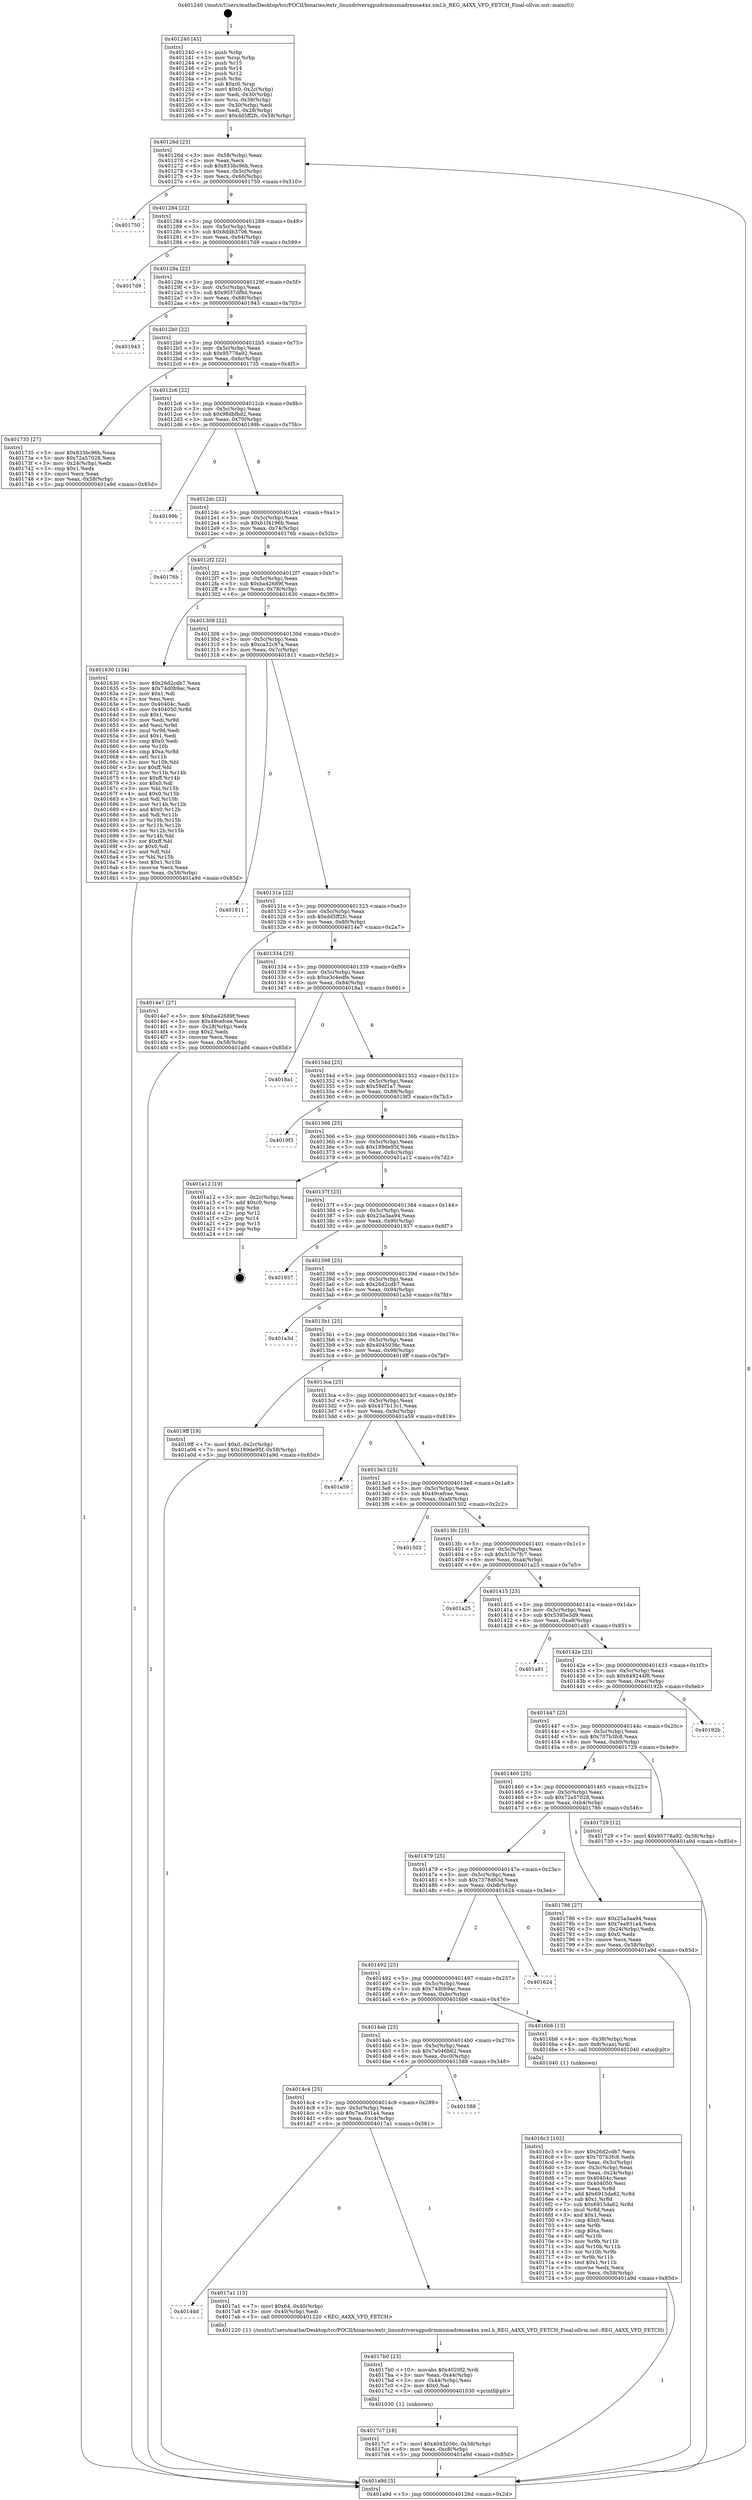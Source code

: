 digraph "0x401240" {
  label = "0x401240 (/mnt/c/Users/mathe/Desktop/tcc/POCII/binaries/extr_linuxdriversgpudrmmsmadrenoa4xx.xml.h_REG_A4XX_VFD_FETCH_Final-ollvm.out::main(0))"
  labelloc = "t"
  node[shape=record]

  Entry [label="",width=0.3,height=0.3,shape=circle,fillcolor=black,style=filled]
  "0x40126d" [label="{
     0x40126d [23]\l
     | [instrs]\l
     &nbsp;&nbsp;0x40126d \<+3\>: mov -0x58(%rbp),%eax\l
     &nbsp;&nbsp;0x401270 \<+2\>: mov %eax,%ecx\l
     &nbsp;&nbsp;0x401272 \<+6\>: sub $0x833bc96b,%ecx\l
     &nbsp;&nbsp;0x401278 \<+3\>: mov %eax,-0x5c(%rbp)\l
     &nbsp;&nbsp;0x40127b \<+3\>: mov %ecx,-0x60(%rbp)\l
     &nbsp;&nbsp;0x40127e \<+6\>: je 0000000000401750 \<main+0x510\>\l
  }"]
  "0x401750" [label="{
     0x401750\l
  }", style=dashed]
  "0x401284" [label="{
     0x401284 [22]\l
     | [instrs]\l
     &nbsp;&nbsp;0x401284 \<+5\>: jmp 0000000000401289 \<main+0x49\>\l
     &nbsp;&nbsp;0x401289 \<+3\>: mov -0x5c(%rbp),%eax\l
     &nbsp;&nbsp;0x40128c \<+5\>: sub $0x8ddb3706,%eax\l
     &nbsp;&nbsp;0x401291 \<+3\>: mov %eax,-0x64(%rbp)\l
     &nbsp;&nbsp;0x401294 \<+6\>: je 00000000004017d9 \<main+0x599\>\l
  }"]
  Exit [label="",width=0.3,height=0.3,shape=circle,fillcolor=black,style=filled,peripheries=2]
  "0x4017d9" [label="{
     0x4017d9\l
  }", style=dashed]
  "0x40129a" [label="{
     0x40129a [22]\l
     | [instrs]\l
     &nbsp;&nbsp;0x40129a \<+5\>: jmp 000000000040129f \<main+0x5f\>\l
     &nbsp;&nbsp;0x40129f \<+3\>: mov -0x5c(%rbp),%eax\l
     &nbsp;&nbsp;0x4012a2 \<+5\>: sub $0x9037df8d,%eax\l
     &nbsp;&nbsp;0x4012a7 \<+3\>: mov %eax,-0x68(%rbp)\l
     &nbsp;&nbsp;0x4012aa \<+6\>: je 0000000000401943 \<main+0x703\>\l
  }"]
  "0x4017c7" [label="{
     0x4017c7 [18]\l
     | [instrs]\l
     &nbsp;&nbsp;0x4017c7 \<+7\>: movl $0x4045036c,-0x58(%rbp)\l
     &nbsp;&nbsp;0x4017ce \<+6\>: mov %eax,-0xc8(%rbp)\l
     &nbsp;&nbsp;0x4017d4 \<+5\>: jmp 0000000000401a9d \<main+0x85d\>\l
  }"]
  "0x401943" [label="{
     0x401943\l
  }", style=dashed]
  "0x4012b0" [label="{
     0x4012b0 [22]\l
     | [instrs]\l
     &nbsp;&nbsp;0x4012b0 \<+5\>: jmp 00000000004012b5 \<main+0x75\>\l
     &nbsp;&nbsp;0x4012b5 \<+3\>: mov -0x5c(%rbp),%eax\l
     &nbsp;&nbsp;0x4012b8 \<+5\>: sub $0x95778a92,%eax\l
     &nbsp;&nbsp;0x4012bd \<+3\>: mov %eax,-0x6c(%rbp)\l
     &nbsp;&nbsp;0x4012c0 \<+6\>: je 0000000000401735 \<main+0x4f5\>\l
  }"]
  "0x4017b0" [label="{
     0x4017b0 [23]\l
     | [instrs]\l
     &nbsp;&nbsp;0x4017b0 \<+10\>: movabs $0x4020f2,%rdi\l
     &nbsp;&nbsp;0x4017ba \<+3\>: mov %eax,-0x44(%rbp)\l
     &nbsp;&nbsp;0x4017bd \<+3\>: mov -0x44(%rbp),%esi\l
     &nbsp;&nbsp;0x4017c0 \<+2\>: mov $0x0,%al\l
     &nbsp;&nbsp;0x4017c2 \<+5\>: call 0000000000401030 \<printf@plt\>\l
     | [calls]\l
     &nbsp;&nbsp;0x401030 \{1\} (unknown)\l
  }"]
  "0x401735" [label="{
     0x401735 [27]\l
     | [instrs]\l
     &nbsp;&nbsp;0x401735 \<+5\>: mov $0x833bc96b,%eax\l
     &nbsp;&nbsp;0x40173a \<+5\>: mov $0x72a57028,%ecx\l
     &nbsp;&nbsp;0x40173f \<+3\>: mov -0x24(%rbp),%edx\l
     &nbsp;&nbsp;0x401742 \<+3\>: cmp $0x1,%edx\l
     &nbsp;&nbsp;0x401745 \<+3\>: cmovl %ecx,%eax\l
     &nbsp;&nbsp;0x401748 \<+3\>: mov %eax,-0x58(%rbp)\l
     &nbsp;&nbsp;0x40174b \<+5\>: jmp 0000000000401a9d \<main+0x85d\>\l
  }"]
  "0x4012c6" [label="{
     0x4012c6 [22]\l
     | [instrs]\l
     &nbsp;&nbsp;0x4012c6 \<+5\>: jmp 00000000004012cb \<main+0x8b\>\l
     &nbsp;&nbsp;0x4012cb \<+3\>: mov -0x5c(%rbp),%eax\l
     &nbsp;&nbsp;0x4012ce \<+5\>: sub $0x98dbfbd2,%eax\l
     &nbsp;&nbsp;0x4012d3 \<+3\>: mov %eax,-0x70(%rbp)\l
     &nbsp;&nbsp;0x4012d6 \<+6\>: je 000000000040199b \<main+0x75b\>\l
  }"]
  "0x4014dd" [label="{
     0x4014dd\l
  }", style=dashed]
  "0x40199b" [label="{
     0x40199b\l
  }", style=dashed]
  "0x4012dc" [label="{
     0x4012dc [22]\l
     | [instrs]\l
     &nbsp;&nbsp;0x4012dc \<+5\>: jmp 00000000004012e1 \<main+0xa1\>\l
     &nbsp;&nbsp;0x4012e1 \<+3\>: mov -0x5c(%rbp),%eax\l
     &nbsp;&nbsp;0x4012e4 \<+5\>: sub $0xb1f4196b,%eax\l
     &nbsp;&nbsp;0x4012e9 \<+3\>: mov %eax,-0x74(%rbp)\l
     &nbsp;&nbsp;0x4012ec \<+6\>: je 000000000040176b \<main+0x52b\>\l
  }"]
  "0x4017a1" [label="{
     0x4017a1 [15]\l
     | [instrs]\l
     &nbsp;&nbsp;0x4017a1 \<+7\>: movl $0x64,-0x40(%rbp)\l
     &nbsp;&nbsp;0x4017a8 \<+3\>: mov -0x40(%rbp),%edi\l
     &nbsp;&nbsp;0x4017ab \<+5\>: call 0000000000401220 \<REG_A4XX_VFD_FETCH\>\l
     | [calls]\l
     &nbsp;&nbsp;0x401220 \{1\} (/mnt/c/Users/mathe/Desktop/tcc/POCII/binaries/extr_linuxdriversgpudrmmsmadrenoa4xx.xml.h_REG_A4XX_VFD_FETCH_Final-ollvm.out::REG_A4XX_VFD_FETCH)\l
  }"]
  "0x40176b" [label="{
     0x40176b\l
  }", style=dashed]
  "0x4012f2" [label="{
     0x4012f2 [22]\l
     | [instrs]\l
     &nbsp;&nbsp;0x4012f2 \<+5\>: jmp 00000000004012f7 \<main+0xb7\>\l
     &nbsp;&nbsp;0x4012f7 \<+3\>: mov -0x5c(%rbp),%eax\l
     &nbsp;&nbsp;0x4012fa \<+5\>: sub $0xba42689f,%eax\l
     &nbsp;&nbsp;0x4012ff \<+3\>: mov %eax,-0x78(%rbp)\l
     &nbsp;&nbsp;0x401302 \<+6\>: je 0000000000401630 \<main+0x3f0\>\l
  }"]
  "0x4014c4" [label="{
     0x4014c4 [25]\l
     | [instrs]\l
     &nbsp;&nbsp;0x4014c4 \<+5\>: jmp 00000000004014c9 \<main+0x289\>\l
     &nbsp;&nbsp;0x4014c9 \<+3\>: mov -0x5c(%rbp),%eax\l
     &nbsp;&nbsp;0x4014cc \<+5\>: sub $0x7ea931a4,%eax\l
     &nbsp;&nbsp;0x4014d1 \<+6\>: mov %eax,-0xc4(%rbp)\l
     &nbsp;&nbsp;0x4014d7 \<+6\>: je 00000000004017a1 \<main+0x561\>\l
  }"]
  "0x401630" [label="{
     0x401630 [134]\l
     | [instrs]\l
     &nbsp;&nbsp;0x401630 \<+5\>: mov $0x26d2cdb7,%eax\l
     &nbsp;&nbsp;0x401635 \<+5\>: mov $0x74d0b9ac,%ecx\l
     &nbsp;&nbsp;0x40163a \<+2\>: mov $0x1,%dl\l
     &nbsp;&nbsp;0x40163c \<+2\>: xor %esi,%esi\l
     &nbsp;&nbsp;0x40163e \<+7\>: mov 0x40404c,%edi\l
     &nbsp;&nbsp;0x401645 \<+8\>: mov 0x404050,%r8d\l
     &nbsp;&nbsp;0x40164d \<+3\>: sub $0x1,%esi\l
     &nbsp;&nbsp;0x401650 \<+3\>: mov %edi,%r9d\l
     &nbsp;&nbsp;0x401653 \<+3\>: add %esi,%r9d\l
     &nbsp;&nbsp;0x401656 \<+4\>: imul %r9d,%edi\l
     &nbsp;&nbsp;0x40165a \<+3\>: and $0x1,%edi\l
     &nbsp;&nbsp;0x40165d \<+3\>: cmp $0x0,%edi\l
     &nbsp;&nbsp;0x401660 \<+4\>: sete %r10b\l
     &nbsp;&nbsp;0x401664 \<+4\>: cmp $0xa,%r8d\l
     &nbsp;&nbsp;0x401668 \<+4\>: setl %r11b\l
     &nbsp;&nbsp;0x40166c \<+3\>: mov %r10b,%bl\l
     &nbsp;&nbsp;0x40166f \<+3\>: xor $0xff,%bl\l
     &nbsp;&nbsp;0x401672 \<+3\>: mov %r11b,%r14b\l
     &nbsp;&nbsp;0x401675 \<+4\>: xor $0xff,%r14b\l
     &nbsp;&nbsp;0x401679 \<+3\>: xor $0x0,%dl\l
     &nbsp;&nbsp;0x40167c \<+3\>: mov %bl,%r15b\l
     &nbsp;&nbsp;0x40167f \<+4\>: and $0x0,%r15b\l
     &nbsp;&nbsp;0x401683 \<+3\>: and %dl,%r10b\l
     &nbsp;&nbsp;0x401686 \<+3\>: mov %r14b,%r12b\l
     &nbsp;&nbsp;0x401689 \<+4\>: and $0x0,%r12b\l
     &nbsp;&nbsp;0x40168d \<+3\>: and %dl,%r11b\l
     &nbsp;&nbsp;0x401690 \<+3\>: or %r10b,%r15b\l
     &nbsp;&nbsp;0x401693 \<+3\>: or %r11b,%r12b\l
     &nbsp;&nbsp;0x401696 \<+3\>: xor %r12b,%r15b\l
     &nbsp;&nbsp;0x401699 \<+3\>: or %r14b,%bl\l
     &nbsp;&nbsp;0x40169c \<+3\>: xor $0xff,%bl\l
     &nbsp;&nbsp;0x40169f \<+3\>: or $0x0,%dl\l
     &nbsp;&nbsp;0x4016a2 \<+2\>: and %dl,%bl\l
     &nbsp;&nbsp;0x4016a4 \<+3\>: or %bl,%r15b\l
     &nbsp;&nbsp;0x4016a7 \<+4\>: test $0x1,%r15b\l
     &nbsp;&nbsp;0x4016ab \<+3\>: cmovne %ecx,%eax\l
     &nbsp;&nbsp;0x4016ae \<+3\>: mov %eax,-0x58(%rbp)\l
     &nbsp;&nbsp;0x4016b1 \<+5\>: jmp 0000000000401a9d \<main+0x85d\>\l
  }"]
  "0x401308" [label="{
     0x401308 [22]\l
     | [instrs]\l
     &nbsp;&nbsp;0x401308 \<+5\>: jmp 000000000040130d \<main+0xcd\>\l
     &nbsp;&nbsp;0x40130d \<+3\>: mov -0x5c(%rbp),%eax\l
     &nbsp;&nbsp;0x401310 \<+5\>: sub $0xca32c97a,%eax\l
     &nbsp;&nbsp;0x401315 \<+3\>: mov %eax,-0x7c(%rbp)\l
     &nbsp;&nbsp;0x401318 \<+6\>: je 0000000000401811 \<main+0x5d1\>\l
  }"]
  "0x401588" [label="{
     0x401588\l
  }", style=dashed]
  "0x401811" [label="{
     0x401811\l
  }", style=dashed]
  "0x40131e" [label="{
     0x40131e [22]\l
     | [instrs]\l
     &nbsp;&nbsp;0x40131e \<+5\>: jmp 0000000000401323 \<main+0xe3\>\l
     &nbsp;&nbsp;0x401323 \<+3\>: mov -0x5c(%rbp),%eax\l
     &nbsp;&nbsp;0x401326 \<+5\>: sub $0xdd5ff2fc,%eax\l
     &nbsp;&nbsp;0x40132b \<+3\>: mov %eax,-0x80(%rbp)\l
     &nbsp;&nbsp;0x40132e \<+6\>: je 00000000004014e7 \<main+0x2a7\>\l
  }"]
  "0x4016c3" [label="{
     0x4016c3 [102]\l
     | [instrs]\l
     &nbsp;&nbsp;0x4016c3 \<+5\>: mov $0x26d2cdb7,%ecx\l
     &nbsp;&nbsp;0x4016c8 \<+5\>: mov $0x707b3fc8,%edx\l
     &nbsp;&nbsp;0x4016cd \<+3\>: mov %eax,-0x3c(%rbp)\l
     &nbsp;&nbsp;0x4016d0 \<+3\>: mov -0x3c(%rbp),%eax\l
     &nbsp;&nbsp;0x4016d3 \<+3\>: mov %eax,-0x24(%rbp)\l
     &nbsp;&nbsp;0x4016d6 \<+7\>: mov 0x40404c,%eax\l
     &nbsp;&nbsp;0x4016dd \<+7\>: mov 0x404050,%esi\l
     &nbsp;&nbsp;0x4016e4 \<+3\>: mov %eax,%r8d\l
     &nbsp;&nbsp;0x4016e7 \<+7\>: add $0x6915da62,%r8d\l
     &nbsp;&nbsp;0x4016ee \<+4\>: sub $0x1,%r8d\l
     &nbsp;&nbsp;0x4016f2 \<+7\>: sub $0x6915da62,%r8d\l
     &nbsp;&nbsp;0x4016f9 \<+4\>: imul %r8d,%eax\l
     &nbsp;&nbsp;0x4016fd \<+3\>: and $0x1,%eax\l
     &nbsp;&nbsp;0x401700 \<+3\>: cmp $0x0,%eax\l
     &nbsp;&nbsp;0x401703 \<+4\>: sete %r9b\l
     &nbsp;&nbsp;0x401707 \<+3\>: cmp $0xa,%esi\l
     &nbsp;&nbsp;0x40170a \<+4\>: setl %r10b\l
     &nbsp;&nbsp;0x40170e \<+3\>: mov %r9b,%r11b\l
     &nbsp;&nbsp;0x401711 \<+3\>: and %r10b,%r11b\l
     &nbsp;&nbsp;0x401714 \<+3\>: xor %r10b,%r9b\l
     &nbsp;&nbsp;0x401717 \<+3\>: or %r9b,%r11b\l
     &nbsp;&nbsp;0x40171a \<+4\>: test $0x1,%r11b\l
     &nbsp;&nbsp;0x40171e \<+3\>: cmovne %edx,%ecx\l
     &nbsp;&nbsp;0x401721 \<+3\>: mov %ecx,-0x58(%rbp)\l
     &nbsp;&nbsp;0x401724 \<+5\>: jmp 0000000000401a9d \<main+0x85d\>\l
  }"]
  "0x4014e7" [label="{
     0x4014e7 [27]\l
     | [instrs]\l
     &nbsp;&nbsp;0x4014e7 \<+5\>: mov $0xba42689f,%eax\l
     &nbsp;&nbsp;0x4014ec \<+5\>: mov $0x49cefcee,%ecx\l
     &nbsp;&nbsp;0x4014f1 \<+3\>: mov -0x28(%rbp),%edx\l
     &nbsp;&nbsp;0x4014f4 \<+3\>: cmp $0x2,%edx\l
     &nbsp;&nbsp;0x4014f7 \<+3\>: cmovne %ecx,%eax\l
     &nbsp;&nbsp;0x4014fa \<+3\>: mov %eax,-0x58(%rbp)\l
     &nbsp;&nbsp;0x4014fd \<+5\>: jmp 0000000000401a9d \<main+0x85d\>\l
  }"]
  "0x401334" [label="{
     0x401334 [25]\l
     | [instrs]\l
     &nbsp;&nbsp;0x401334 \<+5\>: jmp 0000000000401339 \<main+0xf9\>\l
     &nbsp;&nbsp;0x401339 \<+3\>: mov -0x5c(%rbp),%eax\l
     &nbsp;&nbsp;0x40133c \<+5\>: sub $0xe3c4edfe,%eax\l
     &nbsp;&nbsp;0x401341 \<+6\>: mov %eax,-0x84(%rbp)\l
     &nbsp;&nbsp;0x401347 \<+6\>: je 00000000004018a1 \<main+0x661\>\l
  }"]
  "0x401a9d" [label="{
     0x401a9d [5]\l
     | [instrs]\l
     &nbsp;&nbsp;0x401a9d \<+5\>: jmp 000000000040126d \<main+0x2d\>\l
  }"]
  "0x401240" [label="{
     0x401240 [45]\l
     | [instrs]\l
     &nbsp;&nbsp;0x401240 \<+1\>: push %rbp\l
     &nbsp;&nbsp;0x401241 \<+3\>: mov %rsp,%rbp\l
     &nbsp;&nbsp;0x401244 \<+2\>: push %r15\l
     &nbsp;&nbsp;0x401246 \<+2\>: push %r14\l
     &nbsp;&nbsp;0x401248 \<+2\>: push %r12\l
     &nbsp;&nbsp;0x40124a \<+1\>: push %rbx\l
     &nbsp;&nbsp;0x40124b \<+7\>: sub $0xc0,%rsp\l
     &nbsp;&nbsp;0x401252 \<+7\>: movl $0x0,-0x2c(%rbp)\l
     &nbsp;&nbsp;0x401259 \<+3\>: mov %edi,-0x30(%rbp)\l
     &nbsp;&nbsp;0x40125c \<+4\>: mov %rsi,-0x38(%rbp)\l
     &nbsp;&nbsp;0x401260 \<+3\>: mov -0x30(%rbp),%edi\l
     &nbsp;&nbsp;0x401263 \<+3\>: mov %edi,-0x28(%rbp)\l
     &nbsp;&nbsp;0x401266 \<+7\>: movl $0xdd5ff2fc,-0x58(%rbp)\l
  }"]
  "0x4014ab" [label="{
     0x4014ab [25]\l
     | [instrs]\l
     &nbsp;&nbsp;0x4014ab \<+5\>: jmp 00000000004014b0 \<main+0x270\>\l
     &nbsp;&nbsp;0x4014b0 \<+3\>: mov -0x5c(%rbp),%eax\l
     &nbsp;&nbsp;0x4014b3 \<+5\>: sub $0x7e046b62,%eax\l
     &nbsp;&nbsp;0x4014b8 \<+6\>: mov %eax,-0xc0(%rbp)\l
     &nbsp;&nbsp;0x4014be \<+6\>: je 0000000000401588 \<main+0x348\>\l
  }"]
  "0x4018a1" [label="{
     0x4018a1\l
  }", style=dashed]
  "0x40134d" [label="{
     0x40134d [25]\l
     | [instrs]\l
     &nbsp;&nbsp;0x40134d \<+5\>: jmp 0000000000401352 \<main+0x112\>\l
     &nbsp;&nbsp;0x401352 \<+3\>: mov -0x5c(%rbp),%eax\l
     &nbsp;&nbsp;0x401355 \<+5\>: sub $0x59df1a7,%eax\l
     &nbsp;&nbsp;0x40135a \<+6\>: mov %eax,-0x88(%rbp)\l
     &nbsp;&nbsp;0x401360 \<+6\>: je 00000000004019f3 \<main+0x7b3\>\l
  }"]
  "0x4016b6" [label="{
     0x4016b6 [13]\l
     | [instrs]\l
     &nbsp;&nbsp;0x4016b6 \<+4\>: mov -0x38(%rbp),%rax\l
     &nbsp;&nbsp;0x4016ba \<+4\>: mov 0x8(%rax),%rdi\l
     &nbsp;&nbsp;0x4016be \<+5\>: call 0000000000401040 \<atoi@plt\>\l
     | [calls]\l
     &nbsp;&nbsp;0x401040 \{1\} (unknown)\l
  }"]
  "0x4019f3" [label="{
     0x4019f3\l
  }", style=dashed]
  "0x401366" [label="{
     0x401366 [25]\l
     | [instrs]\l
     &nbsp;&nbsp;0x401366 \<+5\>: jmp 000000000040136b \<main+0x12b\>\l
     &nbsp;&nbsp;0x40136b \<+3\>: mov -0x5c(%rbp),%eax\l
     &nbsp;&nbsp;0x40136e \<+5\>: sub $0x189de95f,%eax\l
     &nbsp;&nbsp;0x401373 \<+6\>: mov %eax,-0x8c(%rbp)\l
     &nbsp;&nbsp;0x401379 \<+6\>: je 0000000000401a12 \<main+0x7d2\>\l
  }"]
  "0x401492" [label="{
     0x401492 [25]\l
     | [instrs]\l
     &nbsp;&nbsp;0x401492 \<+5\>: jmp 0000000000401497 \<main+0x257\>\l
     &nbsp;&nbsp;0x401497 \<+3\>: mov -0x5c(%rbp),%eax\l
     &nbsp;&nbsp;0x40149a \<+5\>: sub $0x74d0b9ac,%eax\l
     &nbsp;&nbsp;0x40149f \<+6\>: mov %eax,-0xbc(%rbp)\l
     &nbsp;&nbsp;0x4014a5 \<+6\>: je 00000000004016b6 \<main+0x476\>\l
  }"]
  "0x401a12" [label="{
     0x401a12 [19]\l
     | [instrs]\l
     &nbsp;&nbsp;0x401a12 \<+3\>: mov -0x2c(%rbp),%eax\l
     &nbsp;&nbsp;0x401a15 \<+7\>: add $0xc0,%rsp\l
     &nbsp;&nbsp;0x401a1c \<+1\>: pop %rbx\l
     &nbsp;&nbsp;0x401a1d \<+2\>: pop %r12\l
     &nbsp;&nbsp;0x401a1f \<+2\>: pop %r14\l
     &nbsp;&nbsp;0x401a21 \<+2\>: pop %r15\l
     &nbsp;&nbsp;0x401a23 \<+1\>: pop %rbp\l
     &nbsp;&nbsp;0x401a24 \<+1\>: ret\l
  }"]
  "0x40137f" [label="{
     0x40137f [25]\l
     | [instrs]\l
     &nbsp;&nbsp;0x40137f \<+5\>: jmp 0000000000401384 \<main+0x144\>\l
     &nbsp;&nbsp;0x401384 \<+3\>: mov -0x5c(%rbp),%eax\l
     &nbsp;&nbsp;0x401387 \<+5\>: sub $0x25a3aa94,%eax\l
     &nbsp;&nbsp;0x40138c \<+6\>: mov %eax,-0x90(%rbp)\l
     &nbsp;&nbsp;0x401392 \<+6\>: je 0000000000401937 \<main+0x6f7\>\l
  }"]
  "0x401624" [label="{
     0x401624\l
  }", style=dashed]
  "0x401937" [label="{
     0x401937\l
  }", style=dashed]
  "0x401398" [label="{
     0x401398 [25]\l
     | [instrs]\l
     &nbsp;&nbsp;0x401398 \<+5\>: jmp 000000000040139d \<main+0x15d\>\l
     &nbsp;&nbsp;0x40139d \<+3\>: mov -0x5c(%rbp),%eax\l
     &nbsp;&nbsp;0x4013a0 \<+5\>: sub $0x26d2cdb7,%eax\l
     &nbsp;&nbsp;0x4013a5 \<+6\>: mov %eax,-0x94(%rbp)\l
     &nbsp;&nbsp;0x4013ab \<+6\>: je 0000000000401a3d \<main+0x7fd\>\l
  }"]
  "0x401479" [label="{
     0x401479 [25]\l
     | [instrs]\l
     &nbsp;&nbsp;0x401479 \<+5\>: jmp 000000000040147e \<main+0x23e\>\l
     &nbsp;&nbsp;0x40147e \<+3\>: mov -0x5c(%rbp),%eax\l
     &nbsp;&nbsp;0x401481 \<+5\>: sub $0x7378d63d,%eax\l
     &nbsp;&nbsp;0x401486 \<+6\>: mov %eax,-0xb8(%rbp)\l
     &nbsp;&nbsp;0x40148c \<+6\>: je 0000000000401624 \<main+0x3e4\>\l
  }"]
  "0x401a3d" [label="{
     0x401a3d\l
  }", style=dashed]
  "0x4013b1" [label="{
     0x4013b1 [25]\l
     | [instrs]\l
     &nbsp;&nbsp;0x4013b1 \<+5\>: jmp 00000000004013b6 \<main+0x176\>\l
     &nbsp;&nbsp;0x4013b6 \<+3\>: mov -0x5c(%rbp),%eax\l
     &nbsp;&nbsp;0x4013b9 \<+5\>: sub $0x4045036c,%eax\l
     &nbsp;&nbsp;0x4013be \<+6\>: mov %eax,-0x98(%rbp)\l
     &nbsp;&nbsp;0x4013c4 \<+6\>: je 00000000004019ff \<main+0x7bf\>\l
  }"]
  "0x401786" [label="{
     0x401786 [27]\l
     | [instrs]\l
     &nbsp;&nbsp;0x401786 \<+5\>: mov $0x25a3aa94,%eax\l
     &nbsp;&nbsp;0x40178b \<+5\>: mov $0x7ea931a4,%ecx\l
     &nbsp;&nbsp;0x401790 \<+3\>: mov -0x24(%rbp),%edx\l
     &nbsp;&nbsp;0x401793 \<+3\>: cmp $0x0,%edx\l
     &nbsp;&nbsp;0x401796 \<+3\>: cmove %ecx,%eax\l
     &nbsp;&nbsp;0x401799 \<+3\>: mov %eax,-0x58(%rbp)\l
     &nbsp;&nbsp;0x40179c \<+5\>: jmp 0000000000401a9d \<main+0x85d\>\l
  }"]
  "0x4019ff" [label="{
     0x4019ff [19]\l
     | [instrs]\l
     &nbsp;&nbsp;0x4019ff \<+7\>: movl $0x0,-0x2c(%rbp)\l
     &nbsp;&nbsp;0x401a06 \<+7\>: movl $0x189de95f,-0x58(%rbp)\l
     &nbsp;&nbsp;0x401a0d \<+5\>: jmp 0000000000401a9d \<main+0x85d\>\l
  }"]
  "0x4013ca" [label="{
     0x4013ca [25]\l
     | [instrs]\l
     &nbsp;&nbsp;0x4013ca \<+5\>: jmp 00000000004013cf \<main+0x18f\>\l
     &nbsp;&nbsp;0x4013cf \<+3\>: mov -0x5c(%rbp),%eax\l
     &nbsp;&nbsp;0x4013d2 \<+5\>: sub $0x437b13c1,%eax\l
     &nbsp;&nbsp;0x4013d7 \<+6\>: mov %eax,-0x9c(%rbp)\l
     &nbsp;&nbsp;0x4013dd \<+6\>: je 0000000000401a59 \<main+0x819\>\l
  }"]
  "0x401460" [label="{
     0x401460 [25]\l
     | [instrs]\l
     &nbsp;&nbsp;0x401460 \<+5\>: jmp 0000000000401465 \<main+0x225\>\l
     &nbsp;&nbsp;0x401465 \<+3\>: mov -0x5c(%rbp),%eax\l
     &nbsp;&nbsp;0x401468 \<+5\>: sub $0x72a57028,%eax\l
     &nbsp;&nbsp;0x40146d \<+6\>: mov %eax,-0xb4(%rbp)\l
     &nbsp;&nbsp;0x401473 \<+6\>: je 0000000000401786 \<main+0x546\>\l
  }"]
  "0x401a59" [label="{
     0x401a59\l
  }", style=dashed]
  "0x4013e3" [label="{
     0x4013e3 [25]\l
     | [instrs]\l
     &nbsp;&nbsp;0x4013e3 \<+5\>: jmp 00000000004013e8 \<main+0x1a8\>\l
     &nbsp;&nbsp;0x4013e8 \<+3\>: mov -0x5c(%rbp),%eax\l
     &nbsp;&nbsp;0x4013eb \<+5\>: sub $0x49cefcee,%eax\l
     &nbsp;&nbsp;0x4013f0 \<+6\>: mov %eax,-0xa0(%rbp)\l
     &nbsp;&nbsp;0x4013f6 \<+6\>: je 0000000000401502 \<main+0x2c2\>\l
  }"]
  "0x401729" [label="{
     0x401729 [12]\l
     | [instrs]\l
     &nbsp;&nbsp;0x401729 \<+7\>: movl $0x95778a92,-0x58(%rbp)\l
     &nbsp;&nbsp;0x401730 \<+5\>: jmp 0000000000401a9d \<main+0x85d\>\l
  }"]
  "0x401502" [label="{
     0x401502\l
  }", style=dashed]
  "0x4013fc" [label="{
     0x4013fc [25]\l
     | [instrs]\l
     &nbsp;&nbsp;0x4013fc \<+5\>: jmp 0000000000401401 \<main+0x1c1\>\l
     &nbsp;&nbsp;0x401401 \<+3\>: mov -0x5c(%rbp),%eax\l
     &nbsp;&nbsp;0x401404 \<+5\>: sub $0x510c7fc7,%eax\l
     &nbsp;&nbsp;0x401409 \<+6\>: mov %eax,-0xa4(%rbp)\l
     &nbsp;&nbsp;0x40140f \<+6\>: je 0000000000401a25 \<main+0x7e5\>\l
  }"]
  "0x401447" [label="{
     0x401447 [25]\l
     | [instrs]\l
     &nbsp;&nbsp;0x401447 \<+5\>: jmp 000000000040144c \<main+0x20c\>\l
     &nbsp;&nbsp;0x40144c \<+3\>: mov -0x5c(%rbp),%eax\l
     &nbsp;&nbsp;0x40144f \<+5\>: sub $0x707b3fc8,%eax\l
     &nbsp;&nbsp;0x401454 \<+6\>: mov %eax,-0xb0(%rbp)\l
     &nbsp;&nbsp;0x40145a \<+6\>: je 0000000000401729 \<main+0x4e9\>\l
  }"]
  "0x401a25" [label="{
     0x401a25\l
  }", style=dashed]
  "0x401415" [label="{
     0x401415 [25]\l
     | [instrs]\l
     &nbsp;&nbsp;0x401415 \<+5\>: jmp 000000000040141a \<main+0x1da\>\l
     &nbsp;&nbsp;0x40141a \<+3\>: mov -0x5c(%rbp),%eax\l
     &nbsp;&nbsp;0x40141d \<+5\>: sub $0x5395e3d9,%eax\l
     &nbsp;&nbsp;0x401422 \<+6\>: mov %eax,-0xa8(%rbp)\l
     &nbsp;&nbsp;0x401428 \<+6\>: je 0000000000401a91 \<main+0x851\>\l
  }"]
  "0x40192b" [label="{
     0x40192b\l
  }", style=dashed]
  "0x401a91" [label="{
     0x401a91\l
  }", style=dashed]
  "0x40142e" [label="{
     0x40142e [25]\l
     | [instrs]\l
     &nbsp;&nbsp;0x40142e \<+5\>: jmp 0000000000401433 \<main+0x1f3\>\l
     &nbsp;&nbsp;0x401433 \<+3\>: mov -0x5c(%rbp),%eax\l
     &nbsp;&nbsp;0x401436 \<+5\>: sub $0x649244f8,%eax\l
     &nbsp;&nbsp;0x40143b \<+6\>: mov %eax,-0xac(%rbp)\l
     &nbsp;&nbsp;0x401441 \<+6\>: je 000000000040192b \<main+0x6eb\>\l
  }"]
  Entry -> "0x401240" [label=" 1"]
  "0x40126d" -> "0x401750" [label=" 0"]
  "0x40126d" -> "0x401284" [label=" 9"]
  "0x401a12" -> Exit [label=" 1"]
  "0x401284" -> "0x4017d9" [label=" 0"]
  "0x401284" -> "0x40129a" [label=" 9"]
  "0x4019ff" -> "0x401a9d" [label=" 1"]
  "0x40129a" -> "0x401943" [label=" 0"]
  "0x40129a" -> "0x4012b0" [label=" 9"]
  "0x4017c7" -> "0x401a9d" [label=" 1"]
  "0x4012b0" -> "0x401735" [label=" 1"]
  "0x4012b0" -> "0x4012c6" [label=" 8"]
  "0x4017b0" -> "0x4017c7" [label=" 1"]
  "0x4012c6" -> "0x40199b" [label=" 0"]
  "0x4012c6" -> "0x4012dc" [label=" 8"]
  "0x4017a1" -> "0x4017b0" [label=" 1"]
  "0x4012dc" -> "0x40176b" [label=" 0"]
  "0x4012dc" -> "0x4012f2" [label=" 8"]
  "0x4014c4" -> "0x4014dd" [label=" 0"]
  "0x4012f2" -> "0x401630" [label=" 1"]
  "0x4012f2" -> "0x401308" [label=" 7"]
  "0x4014c4" -> "0x4017a1" [label=" 1"]
  "0x401308" -> "0x401811" [label=" 0"]
  "0x401308" -> "0x40131e" [label=" 7"]
  "0x4014ab" -> "0x4014c4" [label=" 1"]
  "0x40131e" -> "0x4014e7" [label=" 1"]
  "0x40131e" -> "0x401334" [label=" 6"]
  "0x4014e7" -> "0x401a9d" [label=" 1"]
  "0x401240" -> "0x40126d" [label=" 1"]
  "0x401a9d" -> "0x40126d" [label=" 8"]
  "0x401630" -> "0x401a9d" [label=" 1"]
  "0x4014ab" -> "0x401588" [label=" 0"]
  "0x401334" -> "0x4018a1" [label=" 0"]
  "0x401334" -> "0x40134d" [label=" 6"]
  "0x401786" -> "0x401a9d" [label=" 1"]
  "0x40134d" -> "0x4019f3" [label=" 0"]
  "0x40134d" -> "0x401366" [label=" 6"]
  "0x401735" -> "0x401a9d" [label=" 1"]
  "0x401366" -> "0x401a12" [label=" 1"]
  "0x401366" -> "0x40137f" [label=" 5"]
  "0x4016c3" -> "0x401a9d" [label=" 1"]
  "0x40137f" -> "0x401937" [label=" 0"]
  "0x40137f" -> "0x401398" [label=" 5"]
  "0x4016b6" -> "0x4016c3" [label=" 1"]
  "0x401398" -> "0x401a3d" [label=" 0"]
  "0x401398" -> "0x4013b1" [label=" 5"]
  "0x401492" -> "0x4016b6" [label=" 1"]
  "0x4013b1" -> "0x4019ff" [label=" 1"]
  "0x4013b1" -> "0x4013ca" [label=" 4"]
  "0x401729" -> "0x401a9d" [label=" 1"]
  "0x4013ca" -> "0x401a59" [label=" 0"]
  "0x4013ca" -> "0x4013e3" [label=" 4"]
  "0x401479" -> "0x401624" [label=" 0"]
  "0x4013e3" -> "0x401502" [label=" 0"]
  "0x4013e3" -> "0x4013fc" [label=" 4"]
  "0x401492" -> "0x4014ab" [label=" 1"]
  "0x4013fc" -> "0x401a25" [label=" 0"]
  "0x4013fc" -> "0x401415" [label=" 4"]
  "0x401460" -> "0x401786" [label=" 1"]
  "0x401415" -> "0x401a91" [label=" 0"]
  "0x401415" -> "0x40142e" [label=" 4"]
  "0x401479" -> "0x401492" [label=" 2"]
  "0x40142e" -> "0x40192b" [label=" 0"]
  "0x40142e" -> "0x401447" [label=" 4"]
  "0x401460" -> "0x401479" [label=" 2"]
  "0x401447" -> "0x401729" [label=" 1"]
  "0x401447" -> "0x401460" [label=" 3"]
}
